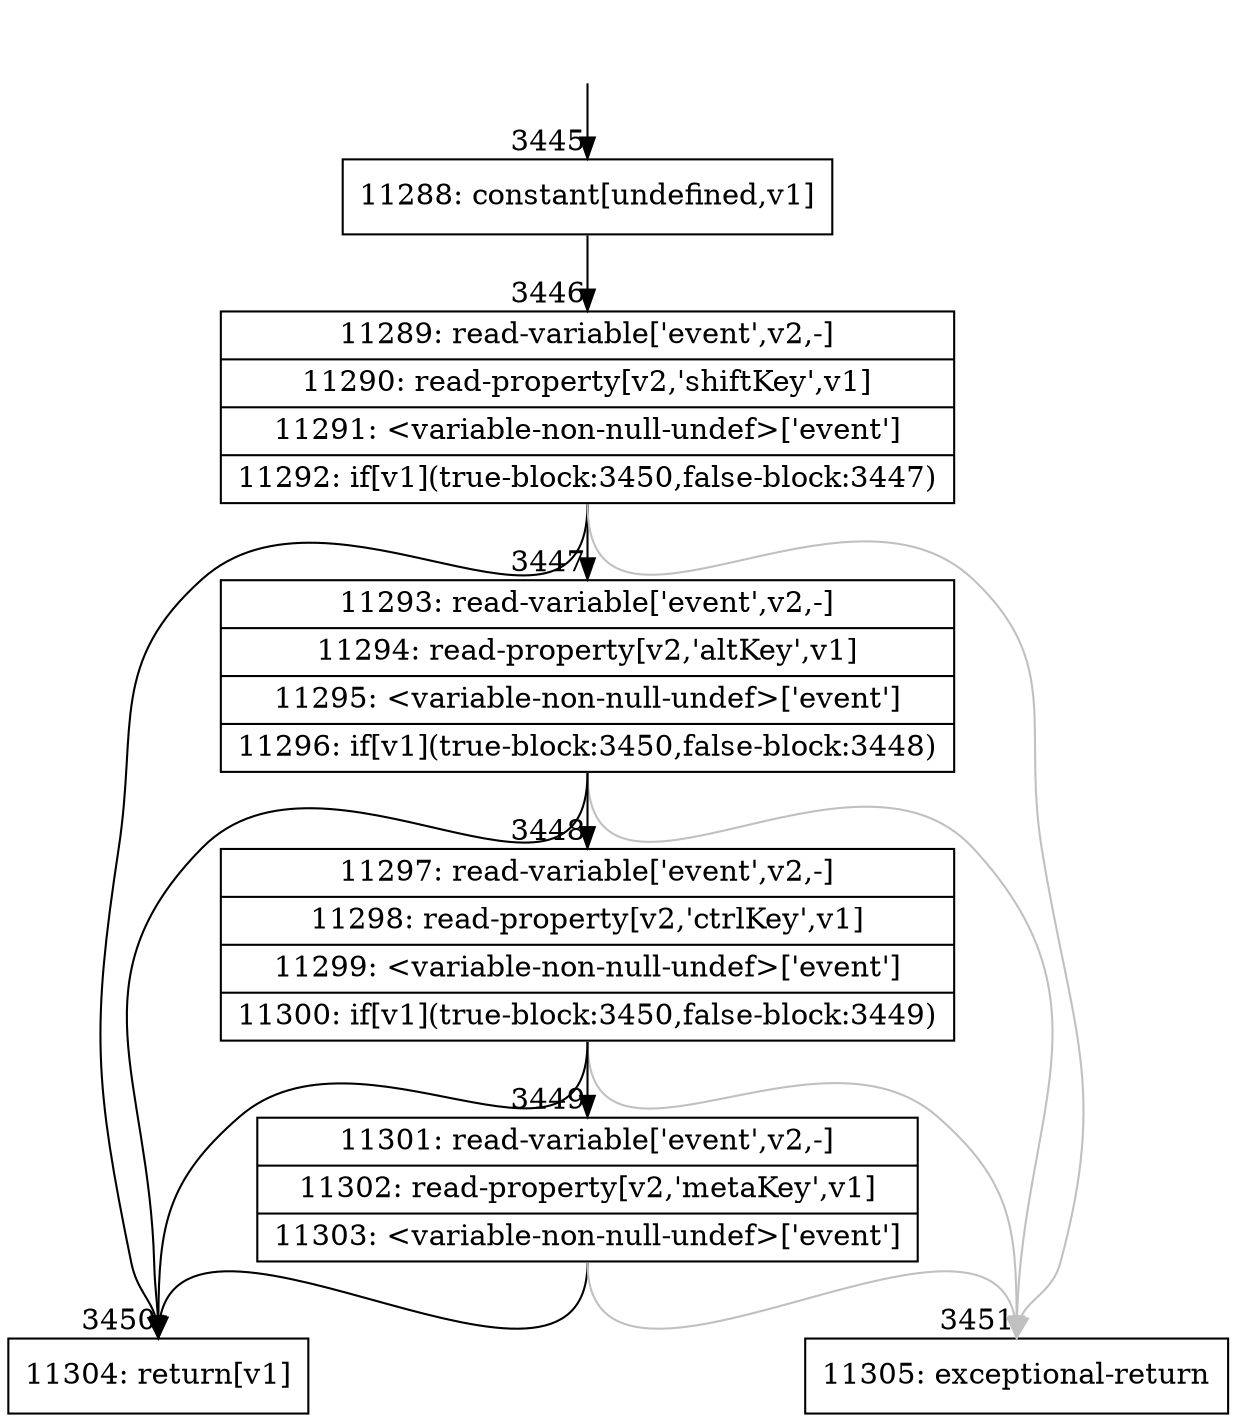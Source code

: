 digraph {
rankdir="TD"
BB_entry273[shape=none,label=""];
BB_entry273 -> BB3445 [tailport=s, headport=n, headlabel="    3445"]
BB3445 [shape=record label="{11288: constant[undefined,v1]}" ] 
BB3445 -> BB3446 [tailport=s, headport=n, headlabel="      3446"]
BB3446 [shape=record label="{11289: read-variable['event',v2,-]|11290: read-property[v2,'shiftKey',v1]|11291: \<variable-non-null-undef\>['event']|11292: if[v1](true-block:3450,false-block:3447)}" ] 
BB3446 -> BB3450 [tailport=s, headport=n, headlabel="      3450"]
BB3446 -> BB3447 [tailport=s, headport=n, headlabel="      3447"]
BB3446 -> BB3451 [tailport=s, headport=n, color=gray, headlabel="      3451"]
BB3447 [shape=record label="{11293: read-variable['event',v2,-]|11294: read-property[v2,'altKey',v1]|11295: \<variable-non-null-undef\>['event']|11296: if[v1](true-block:3450,false-block:3448)}" ] 
BB3447 -> BB3450 [tailport=s, headport=n]
BB3447 -> BB3448 [tailport=s, headport=n, headlabel="      3448"]
BB3447 -> BB3451 [tailport=s, headport=n, color=gray]
BB3448 [shape=record label="{11297: read-variable['event',v2,-]|11298: read-property[v2,'ctrlKey',v1]|11299: \<variable-non-null-undef\>['event']|11300: if[v1](true-block:3450,false-block:3449)}" ] 
BB3448 -> BB3450 [tailport=s, headport=n]
BB3448 -> BB3449 [tailport=s, headport=n, headlabel="      3449"]
BB3448 -> BB3451 [tailport=s, headport=n, color=gray]
BB3449 [shape=record label="{11301: read-variable['event',v2,-]|11302: read-property[v2,'metaKey',v1]|11303: \<variable-non-null-undef\>['event']}" ] 
BB3449 -> BB3450 [tailport=s, headport=n]
BB3449 -> BB3451 [tailport=s, headport=n, color=gray]
BB3450 [shape=record label="{11304: return[v1]}" ] 
BB3451 [shape=record label="{11305: exceptional-return}" ] 
//#$~ 2985
}
